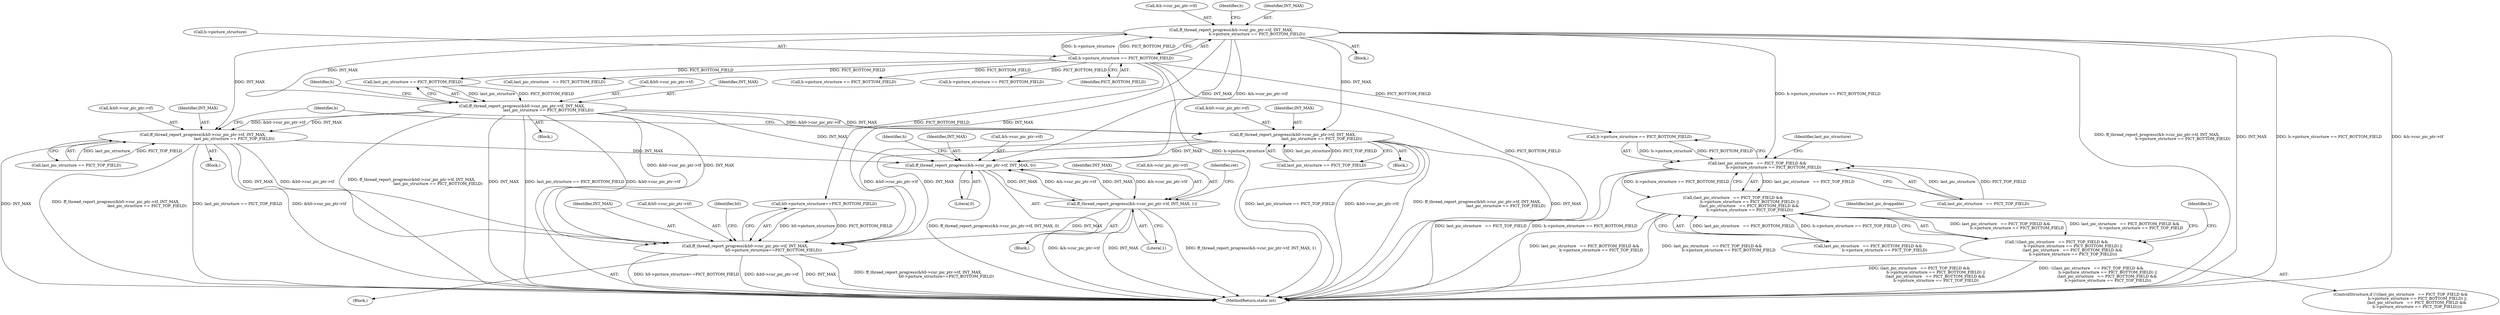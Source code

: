 digraph "0_FFmpeg_29ffeef5e73b8f41ff3a3f2242d356759c66f91f@API" {
"1000210" [label="(Call,ff_thread_report_progress(&h->cur_pic_ptr->tf, INT_MAX,\n                                          h->picture_structure == PICT_BOTTOM_FIELD))"];
"1000218" [label="(Call,h->picture_structure == PICT_BOTTOM_FIELD)"];
"1001302" [label="(Call,ff_thread_report_progress(&h0->cur_pic_ptr->tf, INT_MAX,\n                                           last_pic_structure == PICT_BOTTOM_FIELD))"];
"1001329" [label="(Call,ff_thread_report_progress(&h0->cur_pic_ptr->tf, INT_MAX,\n                                               last_pic_structure == PICT_TOP_FIELD))"];
"1001563" [label="(Call,ff_thread_report_progress(&h->cur_pic_ptr->tf, INT_MAX, 0))"];
"1001572" [label="(Call,ff_thread_report_progress(&h->cur_pic_ptr->tf, INT_MAX, 1))"];
"1001764" [label="(Call,ff_thread_report_progress(&h0->cur_pic_ptr->tf, INT_MAX,\n                                              h0->picture_structure==PICT_BOTTOM_FIELD))"];
"1001358" [label="(Call,ff_thread_report_progress(&h0->cur_pic_ptr->tf, INT_MAX,\n                                                   last_pic_structure == PICT_TOP_FIELD))"];
"1001374" [label="(Call,last_pic_structure   == PICT_TOP_FIELD &&\n                           h->picture_structure == PICT_BOTTOM_FIELD)"];
"1001373" [label="(Call,(last_pic_structure   == PICT_TOP_FIELD &&\n                           h->picture_structure == PICT_BOTTOM_FIELD) ||\n                          (last_pic_structure   == PICT_BOTTOM_FIELD &&\n                           h->picture_structure == PICT_TOP_FIELD))"];
"1001372" [label="(Call,!((last_pic_structure   == PICT_TOP_FIELD &&\n                           h->picture_structure == PICT_BOTTOM_FIELD) ||\n                          (last_pic_structure   == PICT_BOTTOM_FIELD &&\n                           h->picture_structure == PICT_TOP_FIELD)))"];
"1001378" [label="(Call,h->picture_structure == PICT_BOTTOM_FIELD)"];
"1001373" [label="(Call,(last_pic_structure   == PICT_TOP_FIELD &&\n                           h->picture_structure == PICT_BOTTOM_FIELD) ||\n                          (last_pic_structure   == PICT_BOTTOM_FIELD &&\n                           h->picture_structure == PICT_TOP_FIELD))"];
"1001764" [label="(Call,ff_thread_report_progress(&h0->cur_pic_ptr->tf, INT_MAX,\n                                              h0->picture_structure==PICT_BOTTOM_FIELD))"];
"1001395" [label="(Identifier,h)"];
"1001357" [label="(Block,)"];
"1001771" [label="(Identifier,INT_MAX)"];
"1001763" [label="(Block,)"];
"1001576" [label="(Identifier,h)"];
"1001572" [label="(Call,ff_thread_report_progress(&h->cur_pic_ptr->tf, INT_MAX, 1))"];
"1001366" [label="(Call,last_pic_structure == PICT_TOP_FIELD)"];
"1001371" [label="(ControlStructure,if (!((last_pic_structure   == PICT_TOP_FIELD &&\n                           h->picture_structure == PICT_BOTTOM_FIELD) ||\n                          (last_pic_structure   == PICT_BOTTOM_FIELD &&\n                           h->picture_structure == PICT_TOP_FIELD))))"];
"1000211" [label="(Call,&h->cur_pic_ptr->tf)"];
"1000225" [label="(Identifier,h)"];
"1001418" [label="(Identifier,last_pic_droppable)"];
"1001302" [label="(Call,ff_thread_report_progress(&h0->cur_pic_ptr->tf, INT_MAX,\n                                           last_pic_structure == PICT_BOTTOM_FIELD))"];
"1001582" [label="(Identifier,ret)"];
"1001358" [label="(Call,ff_thread_report_progress(&h0->cur_pic_ptr->tf, INT_MAX,\n                                                   last_pic_structure == PICT_TOP_FIELD))"];
"1001359" [label="(Call,&h0->cur_pic_ptr->tf)"];
"1001571" [label="(Literal,0)"];
"1000218" [label="(Call,h->picture_structure == PICT_BOTTOM_FIELD)"];
"1001375" [label="(Call,last_pic_structure   == PICT_TOP_FIELD)"];
"1001570" [label="(Identifier,INT_MAX)"];
"1001772" [label="(Call,h0->picture_structure==PICT_BOTTOM_FIELD)"];
"1001384" [label="(Call,last_pic_structure   == PICT_BOTTOM_FIELD)"];
"1001383" [label="(Call,last_pic_structure   == PICT_BOTTOM_FIELD &&\n                           h->picture_structure == PICT_TOP_FIELD)"];
"1000219" [label="(Call,h->picture_structure)"];
"1001765" [label="(Call,&h0->cur_pic_ptr->tf)"];
"1001372" [label="(Call,!((last_pic_structure   == PICT_TOP_FIELD &&\n                           h->picture_structure == PICT_BOTTOM_FIELD) ||\n                          (last_pic_structure   == PICT_BOTTOM_FIELD &&\n                           h->picture_structure == PICT_TOP_FIELD)))"];
"1001310" [label="(Call,last_pic_structure == PICT_BOTTOM_FIELD)"];
"1001779" [label="(Identifier,h0)"];
"1000209" [label="(Block,)"];
"1001374" [label="(Call,last_pic_structure   == PICT_TOP_FIELD &&\n                           h->picture_structure == PICT_BOTTOM_FIELD)"];
"1001301" [label="(Block,)"];
"1001317" [label="(Identifier,h)"];
"1003426" [label="(MethodReturn,static int)"];
"1001337" [label="(Call,last_pic_structure == PICT_TOP_FIELD)"];
"1001579" [label="(Identifier,INT_MAX)"];
"1001477" [label="(Block,)"];
"1001303" [label="(Call,&h0->cur_pic_ptr->tf)"];
"1000210" [label="(Call,ff_thread_report_progress(&h->cur_pic_ptr->tf, INT_MAX,\n                                          h->picture_structure == PICT_BOTTOM_FIELD))"];
"1001385" [label="(Identifier,last_pic_structure)"];
"1002030" [label="(Call,h->picture_structure == PICT_BOTTOM_FIELD)"];
"1001330" [label="(Call,&h0->cur_pic_ptr->tf)"];
"1001836" [label="(Call,h->picture_structure == PICT_BOTTOM_FIELD)"];
"1000217" [label="(Identifier,INT_MAX)"];
"1001564" [label="(Call,&h->cur_pic_ptr->tf)"];
"1001336" [label="(Identifier,INT_MAX)"];
"1001329" [label="(Call,ff_thread_report_progress(&h0->cur_pic_ptr->tf, INT_MAX,\n                                               last_pic_structure == PICT_TOP_FIELD))"];
"1001309" [label="(Identifier,INT_MAX)"];
"1001328" [label="(Block,)"];
"1001563" [label="(Call,ff_thread_report_progress(&h->cur_pic_ptr->tf, INT_MAX, 0))"];
"1001573" [label="(Call,&h->cur_pic_ptr->tf)"];
"1001365" [label="(Identifier,INT_MAX)"];
"1001580" [label="(Literal,1)"];
"1000222" [label="(Identifier,PICT_BOTTOM_FIELD)"];
"1001444" [label="(Identifier,h)"];
"1000210" -> "1000209"  [label="AST: "];
"1000210" -> "1000218"  [label="CFG: "];
"1000211" -> "1000210"  [label="AST: "];
"1000217" -> "1000210"  [label="AST: "];
"1000218" -> "1000210"  [label="AST: "];
"1000225" -> "1000210"  [label="CFG: "];
"1000210" -> "1003426"  [label="DDG: ff_thread_report_progress(&h->cur_pic_ptr->tf, INT_MAX,\n                                          h->picture_structure == PICT_BOTTOM_FIELD)"];
"1000210" -> "1003426"  [label="DDG: INT_MAX"];
"1000210" -> "1003426"  [label="DDG: h->picture_structure == PICT_BOTTOM_FIELD"];
"1000210" -> "1003426"  [label="DDG: &h->cur_pic_ptr->tf"];
"1000218" -> "1000210"  [label="DDG: h->picture_structure"];
"1000218" -> "1000210"  [label="DDG: PICT_BOTTOM_FIELD"];
"1000210" -> "1001302"  [label="DDG: INT_MAX"];
"1000210" -> "1001329"  [label="DDG: INT_MAX"];
"1000210" -> "1001358"  [label="DDG: INT_MAX"];
"1000210" -> "1001374"  [label="DDG: h->picture_structure == PICT_BOTTOM_FIELD"];
"1000210" -> "1001563"  [label="DDG: &h->cur_pic_ptr->tf"];
"1000210" -> "1001563"  [label="DDG: INT_MAX"];
"1000210" -> "1001764"  [label="DDG: INT_MAX"];
"1000218" -> "1000222"  [label="CFG: "];
"1000219" -> "1000218"  [label="AST: "];
"1000222" -> "1000218"  [label="AST: "];
"1000218" -> "1003426"  [label="DDG: h->picture_structure"];
"1000218" -> "1003426"  [label="DDG: PICT_BOTTOM_FIELD"];
"1000218" -> "1001310"  [label="DDG: PICT_BOTTOM_FIELD"];
"1000218" -> "1001378"  [label="DDG: PICT_BOTTOM_FIELD"];
"1000218" -> "1001384"  [label="DDG: PICT_BOTTOM_FIELD"];
"1000218" -> "1001772"  [label="DDG: PICT_BOTTOM_FIELD"];
"1000218" -> "1001836"  [label="DDG: PICT_BOTTOM_FIELD"];
"1000218" -> "1002030"  [label="DDG: PICT_BOTTOM_FIELD"];
"1001302" -> "1001301"  [label="AST: "];
"1001302" -> "1001310"  [label="CFG: "];
"1001303" -> "1001302"  [label="AST: "];
"1001309" -> "1001302"  [label="AST: "];
"1001310" -> "1001302"  [label="AST: "];
"1001317" -> "1001302"  [label="CFG: "];
"1001302" -> "1003426"  [label="DDG: ff_thread_report_progress(&h0->cur_pic_ptr->tf, INT_MAX,\n                                           last_pic_structure == PICT_BOTTOM_FIELD)"];
"1001302" -> "1003426"  [label="DDG: INT_MAX"];
"1001302" -> "1003426"  [label="DDG: last_pic_structure == PICT_BOTTOM_FIELD"];
"1001302" -> "1003426"  [label="DDG: &h0->cur_pic_ptr->tf"];
"1001310" -> "1001302"  [label="DDG: last_pic_structure"];
"1001310" -> "1001302"  [label="DDG: PICT_BOTTOM_FIELD"];
"1001302" -> "1001329"  [label="DDG: &h0->cur_pic_ptr->tf"];
"1001302" -> "1001329"  [label="DDG: INT_MAX"];
"1001302" -> "1001358"  [label="DDG: &h0->cur_pic_ptr->tf"];
"1001302" -> "1001358"  [label="DDG: INT_MAX"];
"1001302" -> "1001563"  [label="DDG: INT_MAX"];
"1001302" -> "1001764"  [label="DDG: &h0->cur_pic_ptr->tf"];
"1001302" -> "1001764"  [label="DDG: INT_MAX"];
"1001329" -> "1001328"  [label="AST: "];
"1001329" -> "1001337"  [label="CFG: "];
"1001330" -> "1001329"  [label="AST: "];
"1001336" -> "1001329"  [label="AST: "];
"1001337" -> "1001329"  [label="AST: "];
"1001444" -> "1001329"  [label="CFG: "];
"1001329" -> "1003426"  [label="DDG: last_pic_structure == PICT_TOP_FIELD"];
"1001329" -> "1003426"  [label="DDG: &h0->cur_pic_ptr->tf"];
"1001329" -> "1003426"  [label="DDG: ff_thread_report_progress(&h0->cur_pic_ptr->tf, INT_MAX,\n                                               last_pic_structure == PICT_TOP_FIELD)"];
"1001329" -> "1003426"  [label="DDG: INT_MAX"];
"1001337" -> "1001329"  [label="DDG: last_pic_structure"];
"1001337" -> "1001329"  [label="DDG: PICT_TOP_FIELD"];
"1001329" -> "1001563"  [label="DDG: INT_MAX"];
"1001329" -> "1001764"  [label="DDG: &h0->cur_pic_ptr->tf"];
"1001329" -> "1001764"  [label="DDG: INT_MAX"];
"1001563" -> "1001477"  [label="AST: "];
"1001563" -> "1001571"  [label="CFG: "];
"1001564" -> "1001563"  [label="AST: "];
"1001570" -> "1001563"  [label="AST: "];
"1001571" -> "1001563"  [label="AST: "];
"1001576" -> "1001563"  [label="CFG: "];
"1001563" -> "1003426"  [label="DDG: ff_thread_report_progress(&h->cur_pic_ptr->tf, INT_MAX, 0)"];
"1001572" -> "1001563"  [label="DDG: &h->cur_pic_ptr->tf"];
"1001572" -> "1001563"  [label="DDG: INT_MAX"];
"1001358" -> "1001563"  [label="DDG: INT_MAX"];
"1001563" -> "1001572"  [label="DDG: &h->cur_pic_ptr->tf"];
"1001563" -> "1001572"  [label="DDG: INT_MAX"];
"1001572" -> "1001477"  [label="AST: "];
"1001572" -> "1001580"  [label="CFG: "];
"1001573" -> "1001572"  [label="AST: "];
"1001579" -> "1001572"  [label="AST: "];
"1001580" -> "1001572"  [label="AST: "];
"1001582" -> "1001572"  [label="CFG: "];
"1001572" -> "1003426"  [label="DDG: &h->cur_pic_ptr->tf"];
"1001572" -> "1003426"  [label="DDG: INT_MAX"];
"1001572" -> "1003426"  [label="DDG: ff_thread_report_progress(&h->cur_pic_ptr->tf, INT_MAX, 1)"];
"1001572" -> "1001764"  [label="DDG: INT_MAX"];
"1001764" -> "1001763"  [label="AST: "];
"1001764" -> "1001772"  [label="CFG: "];
"1001765" -> "1001764"  [label="AST: "];
"1001771" -> "1001764"  [label="AST: "];
"1001772" -> "1001764"  [label="AST: "];
"1001779" -> "1001764"  [label="CFG: "];
"1001764" -> "1003426"  [label="DDG: INT_MAX"];
"1001764" -> "1003426"  [label="DDG: ff_thread_report_progress(&h0->cur_pic_ptr->tf, INT_MAX,\n                                              h0->picture_structure==PICT_BOTTOM_FIELD)"];
"1001764" -> "1003426"  [label="DDG: h0->picture_structure==PICT_BOTTOM_FIELD"];
"1001764" -> "1003426"  [label="DDG: &h0->cur_pic_ptr->tf"];
"1001358" -> "1001764"  [label="DDG: &h0->cur_pic_ptr->tf"];
"1001358" -> "1001764"  [label="DDG: INT_MAX"];
"1001772" -> "1001764"  [label="DDG: h0->picture_structure"];
"1001772" -> "1001764"  [label="DDG: PICT_BOTTOM_FIELD"];
"1001358" -> "1001357"  [label="AST: "];
"1001358" -> "1001366"  [label="CFG: "];
"1001359" -> "1001358"  [label="AST: "];
"1001365" -> "1001358"  [label="AST: "];
"1001366" -> "1001358"  [label="AST: "];
"1001444" -> "1001358"  [label="CFG: "];
"1001358" -> "1003426"  [label="DDG: last_pic_structure == PICT_TOP_FIELD"];
"1001358" -> "1003426"  [label="DDG: &h0->cur_pic_ptr->tf"];
"1001358" -> "1003426"  [label="DDG: INT_MAX"];
"1001358" -> "1003426"  [label="DDG: ff_thread_report_progress(&h0->cur_pic_ptr->tf, INT_MAX,\n                                                   last_pic_structure == PICT_TOP_FIELD)"];
"1001366" -> "1001358"  [label="DDG: last_pic_structure"];
"1001366" -> "1001358"  [label="DDG: PICT_TOP_FIELD"];
"1001374" -> "1001373"  [label="AST: "];
"1001374" -> "1001375"  [label="CFG: "];
"1001374" -> "1001378"  [label="CFG: "];
"1001375" -> "1001374"  [label="AST: "];
"1001378" -> "1001374"  [label="AST: "];
"1001385" -> "1001374"  [label="CFG: "];
"1001373" -> "1001374"  [label="CFG: "];
"1001374" -> "1003426"  [label="DDG: last_pic_structure   == PICT_TOP_FIELD"];
"1001374" -> "1003426"  [label="DDG: h->picture_structure == PICT_BOTTOM_FIELD"];
"1001374" -> "1001373"  [label="DDG: last_pic_structure   == PICT_TOP_FIELD"];
"1001374" -> "1001373"  [label="DDG: h->picture_structure == PICT_BOTTOM_FIELD"];
"1001375" -> "1001374"  [label="DDG: last_pic_structure"];
"1001375" -> "1001374"  [label="DDG: PICT_TOP_FIELD"];
"1001378" -> "1001374"  [label="DDG: h->picture_structure"];
"1001378" -> "1001374"  [label="DDG: PICT_BOTTOM_FIELD"];
"1001373" -> "1001372"  [label="AST: "];
"1001373" -> "1001383"  [label="CFG: "];
"1001383" -> "1001373"  [label="AST: "];
"1001372" -> "1001373"  [label="CFG: "];
"1001373" -> "1003426"  [label="DDG: last_pic_structure   == PICT_BOTTOM_FIELD &&\n                           h->picture_structure == PICT_TOP_FIELD"];
"1001373" -> "1003426"  [label="DDG: last_pic_structure   == PICT_TOP_FIELD &&\n                           h->picture_structure == PICT_BOTTOM_FIELD"];
"1001373" -> "1001372"  [label="DDG: last_pic_structure   == PICT_TOP_FIELD &&\n                           h->picture_structure == PICT_BOTTOM_FIELD"];
"1001373" -> "1001372"  [label="DDG: last_pic_structure   == PICT_BOTTOM_FIELD &&\n                           h->picture_structure == PICT_TOP_FIELD"];
"1001383" -> "1001373"  [label="DDG: last_pic_structure   == PICT_BOTTOM_FIELD"];
"1001383" -> "1001373"  [label="DDG: h->picture_structure == PICT_TOP_FIELD"];
"1001372" -> "1001371"  [label="AST: "];
"1001395" -> "1001372"  [label="CFG: "];
"1001418" -> "1001372"  [label="CFG: "];
"1001372" -> "1003426"  [label="DDG: (last_pic_structure   == PICT_TOP_FIELD &&\n                           h->picture_structure == PICT_BOTTOM_FIELD) ||\n                          (last_pic_structure   == PICT_BOTTOM_FIELD &&\n                           h->picture_structure == PICT_TOP_FIELD)"];
"1001372" -> "1003426"  [label="DDG: !((last_pic_structure   == PICT_TOP_FIELD &&\n                           h->picture_structure == PICT_BOTTOM_FIELD) ||\n                          (last_pic_structure   == PICT_BOTTOM_FIELD &&\n                           h->picture_structure == PICT_TOP_FIELD))"];
}
